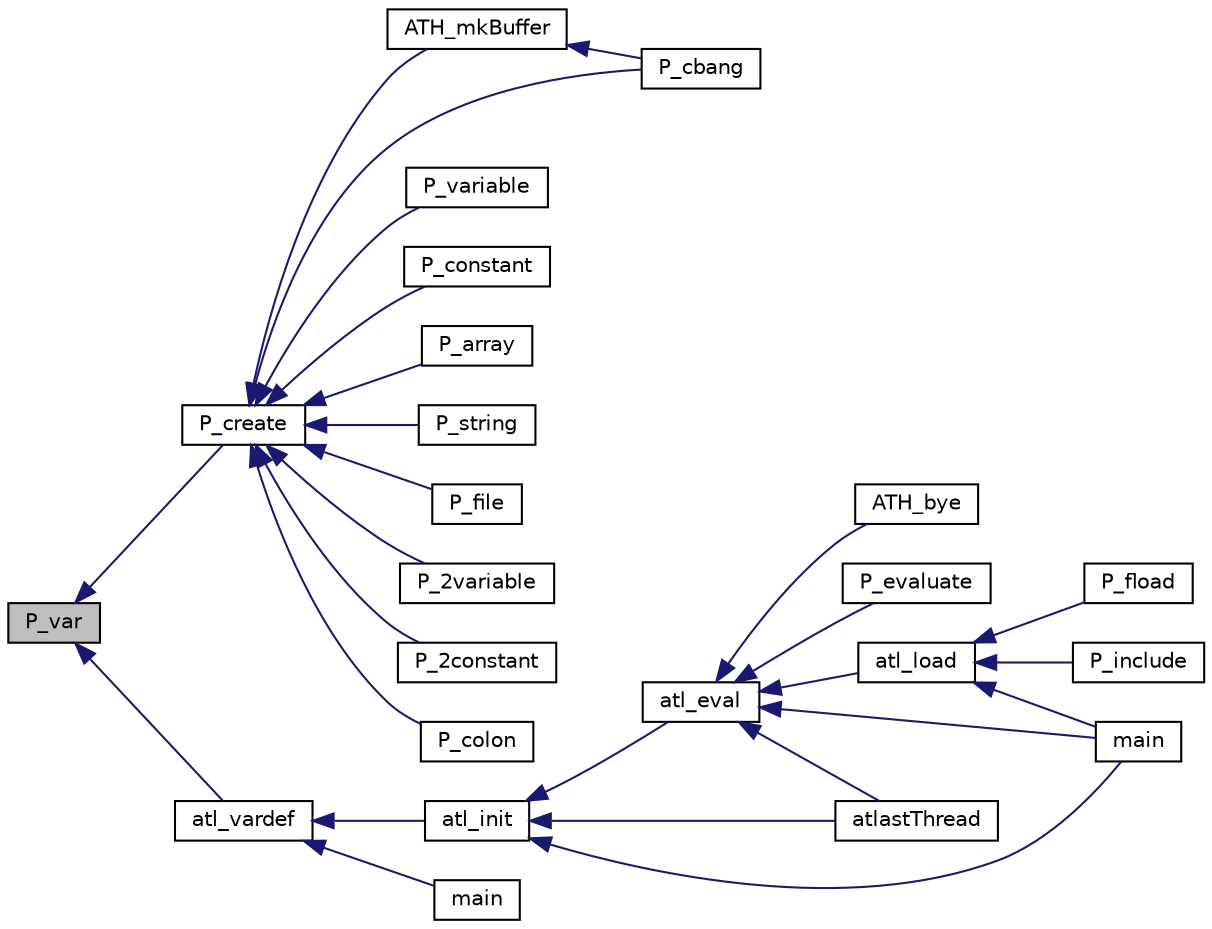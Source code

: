 digraph "P_var"
{
  edge [fontname="Helvetica",fontsize="10",labelfontname="Helvetica",labelfontsize="10"];
  node [fontname="Helvetica",fontsize="10",shape=record];
  rankdir="LR";
  Node820 [label="P_var",height=0.2,width=0.4,color="black", fillcolor="grey75", style="filled", fontcolor="black"];
  Node820 -> Node821 [dir="back",color="midnightblue",fontsize="10",style="solid",fontname="Helvetica"];
  Node821 [label="P_create",height=0.2,width=0.4,color="black", fillcolor="white", style="filled",URL="$atlast_8c.html#ab2964bfbff488aa2bbb464de2a344bc9"];
  Node821 -> Node822 [dir="back",color="midnightblue",fontsize="10",style="solid",fontname="Helvetica"];
  Node822 [label="ATH_mkBuffer",height=0.2,width=0.4,color="black", fillcolor="white", style="filled",URL="$atlast_8c.html#a752f93108351e17e769e8f97973e2cf1"];
  Node822 -> Node823 [dir="back",color="midnightblue",fontsize="10",style="solid",fontname="Helvetica"];
  Node823 [label="P_cbang",height=0.2,width=0.4,color="black", fillcolor="white", style="filled",URL="$FreeRTOS_2atlast_8c.html#a2357cc28a3f7a8ef2868b6e9bcc5d661"];
  Node821 -> Node824 [dir="back",color="midnightblue",fontsize="10",style="solid",fontname="Helvetica"];
  Node824 [label="P_variable",height=0.2,width=0.4,color="black", fillcolor="white", style="filled",URL="$atlast_8c.html#a560c45c5cf533936b838a48e664dcb6d"];
  Node821 -> Node825 [dir="back",color="midnightblue",fontsize="10",style="solid",fontname="Helvetica"];
  Node825 [label="P_constant",height=0.2,width=0.4,color="black", fillcolor="white", style="filled",URL="$atlast_8c.html#af5a8076abc8b94eb0031292e57a6b375"];
  Node821 -> Node826 [dir="back",color="midnightblue",fontsize="10",style="solid",fontname="Helvetica"];
  Node826 [label="P_array",height=0.2,width=0.4,color="black", fillcolor="white", style="filled",URL="$atlast_8c.html#afd84042acb9a6c69ddcde2b7f4a1eca1"];
  Node821 -> Node827 [dir="back",color="midnightblue",fontsize="10",style="solid",fontname="Helvetica"];
  Node827 [label="P_string",height=0.2,width=0.4,color="black", fillcolor="white", style="filled",URL="$atlast_8c.html#a5d9905deb7084c6ddf5a66f6ce4a7086"];
  Node821 -> Node828 [dir="back",color="midnightblue",fontsize="10",style="solid",fontname="Helvetica"];
  Node828 [label="P_file",height=0.2,width=0.4,color="black", fillcolor="white", style="filled",URL="$atlast_8c.html#a1162dad4d5fdbef937b7e710493dbf7b"];
  Node821 -> Node829 [dir="back",color="midnightblue",fontsize="10",style="solid",fontname="Helvetica"];
  Node829 [label="P_2variable",height=0.2,width=0.4,color="black", fillcolor="white", style="filled",URL="$atlast_8c.html#ae336821360afb6185d17ac5144d89a0d"];
  Node821 -> Node830 [dir="back",color="midnightblue",fontsize="10",style="solid",fontname="Helvetica"];
  Node830 [label="P_2constant",height=0.2,width=0.4,color="black", fillcolor="white", style="filled",URL="$atlast_8c.html#a2c5620b6e445e94dc9e294b35429b6f2"];
  Node821 -> Node831 [dir="back",color="midnightblue",fontsize="10",style="solid",fontname="Helvetica"];
  Node831 [label="P_colon",height=0.2,width=0.4,color="black", fillcolor="white", style="filled",URL="$atlast_8c.html#a149cf1730093103ea51ccfc8b58423e4"];
  Node821 -> Node823 [dir="back",color="midnightblue",fontsize="10",style="solid",fontname="Helvetica"];
  Node820 -> Node832 [dir="back",color="midnightblue",fontsize="10",style="solid",fontname="Helvetica"];
  Node832 [label="atl_vardef",height=0.2,width=0.4,color="black", fillcolor="white", style="filled",URL="$atlast_8c.html#aa78faa0069035a9b5a7aac9d02210df0"];
  Node832 -> Node833 [dir="back",color="midnightblue",fontsize="10",style="solid",fontname="Helvetica"];
  Node833 [label="atl_init",height=0.2,width=0.4,color="black", fillcolor="white", style="filled",URL="$atlast_8c.html#a58f9de18b337d19aebc0e01ea7b9a897"];
  Node833 -> Node834 [dir="back",color="midnightblue",fontsize="10",style="solid",fontname="Helvetica"];
  Node834 [label="atl_eval",height=0.2,width=0.4,color="black", fillcolor="white", style="filled",URL="$atlast_8c.html#a45d749d6527e7183b11e7c928bf763e5"];
  Node834 -> Node835 [dir="back",color="midnightblue",fontsize="10",style="solid",fontname="Helvetica"];
  Node835 [label="ATH_bye",height=0.2,width=0.4,color="black", fillcolor="white", style="filled",URL="$atlast_8c.html#afaa7526e38e354c4659bdb6d8d7649a0"];
  Node834 -> Node836 [dir="back",color="midnightblue",fontsize="10",style="solid",fontname="Helvetica"];
  Node836 [label="P_evaluate",height=0.2,width=0.4,color="black", fillcolor="white", style="filled",URL="$atlast_8c.html#a52b57ee9d51562eadf6889a0e9c3dca0"];
  Node834 -> Node837 [dir="back",color="midnightblue",fontsize="10",style="solid",fontname="Helvetica"];
  Node837 [label="atl_load",height=0.2,width=0.4,color="black", fillcolor="white", style="filled",URL="$atlast_8c.html#a0cc24398ed9212cff1741d83addaf73b"];
  Node837 -> Node838 [dir="back",color="midnightblue",fontsize="10",style="solid",fontname="Helvetica"];
  Node838 [label="P_fload",height=0.2,width=0.4,color="black", fillcolor="white", style="filled",URL="$atlast_8c.html#a8bad61f67a82bf9b494db4b8eb8ff2f0"];
  Node837 -> Node839 [dir="back",color="midnightblue",fontsize="10",style="solid",fontname="Helvetica"];
  Node839 [label="P_include",height=0.2,width=0.4,color="black", fillcolor="white", style="filled",URL="$atlast_8c.html#a595c06952c327286a3f794ba5de6cae2"];
  Node837 -> Node840 [dir="back",color="midnightblue",fontsize="10",style="solid",fontname="Helvetica"];
  Node840 [label="main",height=0.2,width=0.4,color="black", fillcolor="white", style="filled",URL="$atlmain_8c.html#a0ddf1224851353fc92bfbff6f499fa97"];
  Node834 -> Node840 [dir="back",color="midnightblue",fontsize="10",style="solid",fontname="Helvetica"];
  Node834 -> Node841 [dir="back",color="midnightblue",fontsize="10",style="solid",fontname="Helvetica"];
  Node841 [label="atlastThread",height=0.2,width=0.4,color="black", fillcolor="white", style="filled",URL="$task_8c.html#ab6e83cab638644085d64608e8acddf55"];
  Node833 -> Node840 [dir="back",color="midnightblue",fontsize="10",style="solid",fontname="Helvetica"];
  Node833 -> Node841 [dir="back",color="midnightblue",fontsize="10",style="solid",fontname="Helvetica"];
  Node832 -> Node842 [dir="back",color="midnightblue",fontsize="10",style="solid",fontname="Helvetica"];
  Node842 [label="main",height=0.2,width=0.4,color="black", fillcolor="white", style="filled",URL="$atlMinMain_8c.html#ae66f6b31b5ad750f1fe042a706a4e3d4"];
}
